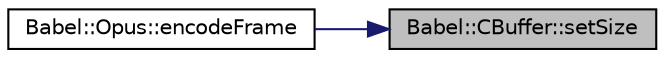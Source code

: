digraph "Babel::CBuffer::setSize"
{
 // LATEX_PDF_SIZE
  edge [fontname="Helvetica",fontsize="10",labelfontname="Helvetica",labelfontsize="10"];
  node [fontname="Helvetica",fontsize="10",shape=record];
  rankdir="RL";
  Node1 [label="Babel::CBuffer::setSize",height=0.2,width=0.4,color="black", fillcolor="grey75", style="filled", fontcolor="black",tooltip=" "];
  Node1 -> Node2 [dir="back",color="midnightblue",fontsize="10",style="solid",fontname="Helvetica"];
  Node2 [label="Babel::Opus::encodeFrame",height=0.2,width=0.4,color="black", fillcolor="white", style="filled",URL="$classBabel_1_1Opus.html#a3830c6a796f29a8ac84f1df1c0980fa1",tooltip=" "];
}
